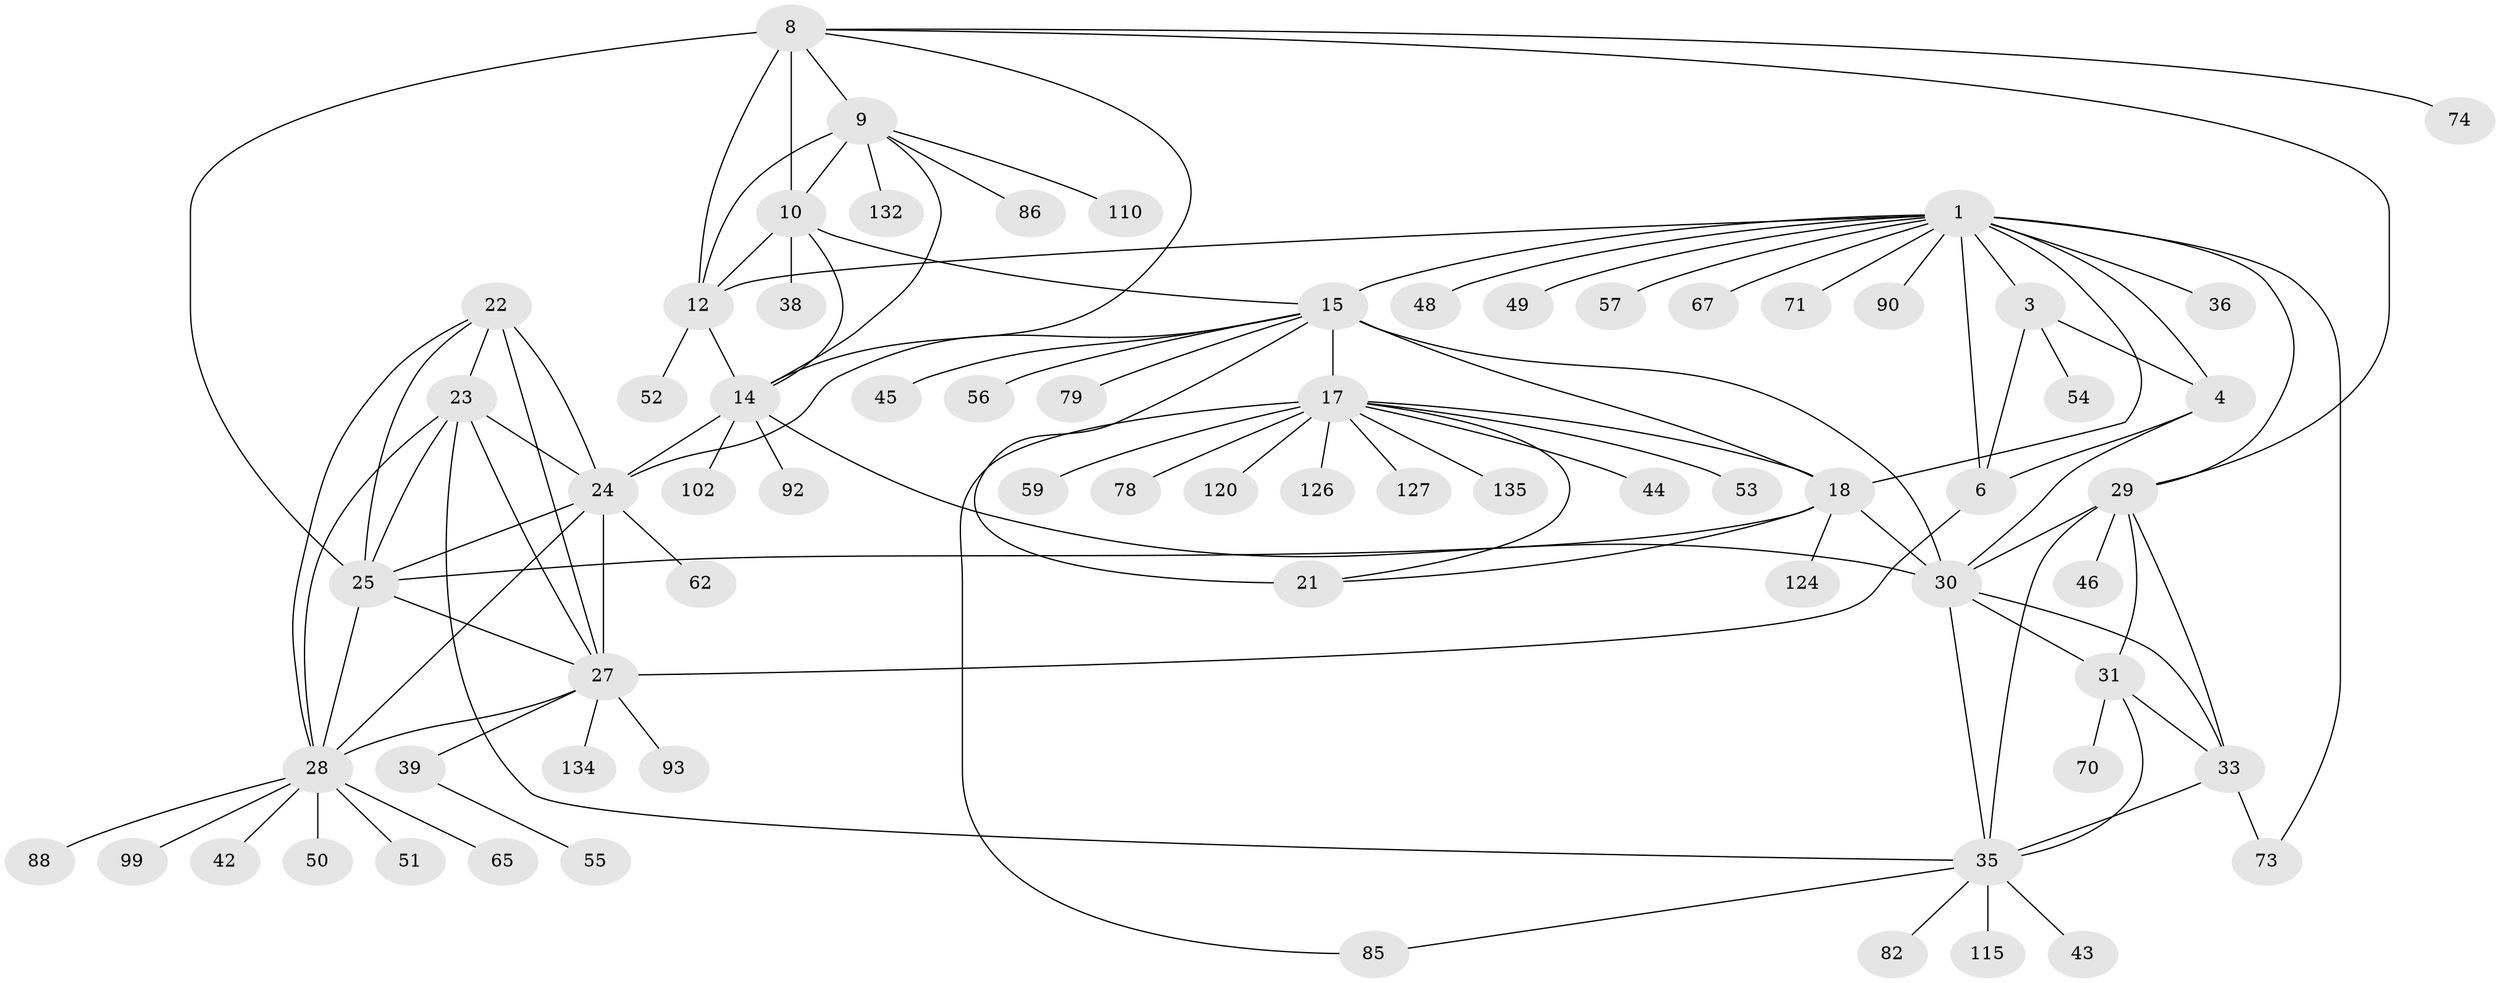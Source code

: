 // original degree distribution, {9: 0.0425531914893617, 11: 0.0425531914893617, 7: 0.03546099290780142, 8: 0.04964539007092199, 12: 0.028368794326241134, 6: 0.014184397163120567, 10: 0.028368794326241134, 15: 0.0070921985815602835, 1: 0.574468085106383, 3: 0.03546099290780142, 2: 0.14184397163120568}
// Generated by graph-tools (version 1.1) at 2025/15/03/09/25 04:15:47]
// undirected, 70 vertices, 111 edges
graph export_dot {
graph [start="1"]
  node [color=gray90,style=filled];
  1 [super="+2"];
  3;
  4 [super="+100"];
  6 [super="+7+83"];
  8 [super="+89+11+61+68+60"];
  9;
  10 [super="+114+103+81"];
  12 [super="+13"];
  14;
  15 [super="+77+16"];
  17;
  18 [super="+19"];
  21 [super="+69"];
  22 [super="+123+140"];
  23;
  24 [super="+75+26+104+118+76"];
  25;
  27;
  28;
  29 [super="+138+130+72+34"];
  30 [super="+96+32+47"];
  31 [super="+116"];
  33 [super="+63+131+106"];
  35;
  36;
  38 [super="+97+113"];
  39 [super="+66"];
  42;
  43;
  44;
  45 [super="+91"];
  46;
  48;
  49;
  50;
  51;
  52;
  53;
  54 [super="+141"];
  55;
  56;
  57;
  59;
  62;
  65;
  67;
  70;
  71;
  73;
  74;
  78 [super="+105+84"];
  79;
  82;
  85 [super="+107"];
  86 [super="+121"];
  88;
  90;
  92;
  93;
  99;
  102;
  110;
  115;
  120;
  124;
  126;
  127;
  132;
  134;
  135;
  1 -- 3 [weight=3];
  1 -- 4 [weight=3];
  1 -- 6 [weight=6];
  1 -- 48;
  1 -- 71;
  1 -- 90;
  1 -- 67;
  1 -- 36;
  1 -- 73;
  1 -- 12;
  1 -- 15;
  1 -- 49;
  1 -- 18 [weight=2];
  1 -- 57;
  1 -- 29;
  3 -- 4;
  3 -- 6 [weight=2];
  3 -- 54;
  4 -- 6 [weight=2];
  4 -- 30;
  6 -- 27;
  8 -- 9 [weight=2];
  8 -- 10 [weight=2];
  8 -- 12 [weight=4];
  8 -- 14 [weight=2];
  8 -- 74;
  8 -- 25;
  8 -- 29;
  9 -- 10;
  9 -- 12 [weight=2];
  9 -- 14;
  9 -- 86;
  9 -- 110;
  9 -- 132;
  10 -- 12 [weight=2];
  10 -- 14;
  10 -- 38;
  10 -- 15;
  12 -- 14 [weight=2];
  12 -- 52;
  14 -- 92;
  14 -- 102;
  14 -- 24;
  14 -- 30;
  15 -- 17 [weight=3];
  15 -- 18 [weight=6];
  15 -- 21 [weight=3];
  15 -- 30 [weight=2];
  15 -- 45;
  15 -- 79;
  15 -- 56;
  15 -- 24;
  17 -- 18 [weight=2];
  17 -- 21;
  17 -- 44;
  17 -- 53;
  17 -- 59;
  17 -- 78;
  17 -- 85;
  17 -- 120;
  17 -- 126;
  17 -- 127;
  17 -- 135;
  18 -- 21 [weight=2];
  18 -- 25;
  18 -- 124;
  18 -- 30;
  22 -- 23;
  22 -- 24 [weight=2];
  22 -- 25;
  22 -- 27;
  22 -- 28;
  23 -- 24 [weight=2];
  23 -- 25;
  23 -- 27;
  23 -- 28;
  23 -- 35;
  24 -- 25 [weight=2];
  24 -- 27 [weight=2];
  24 -- 28 [weight=2];
  24 -- 62;
  25 -- 27;
  25 -- 28;
  27 -- 28;
  27 -- 39;
  27 -- 93;
  27 -- 134;
  28 -- 42;
  28 -- 50;
  28 -- 51;
  28 -- 65;
  28 -- 88;
  28 -- 99;
  29 -- 30 [weight=4];
  29 -- 31 [weight=2];
  29 -- 33 [weight=2];
  29 -- 35 [weight=2];
  29 -- 46;
  30 -- 31 [weight=2];
  30 -- 33 [weight=2];
  30 -- 35 [weight=2];
  31 -- 33;
  31 -- 35;
  31 -- 70;
  33 -- 35;
  33 -- 73;
  35 -- 43;
  35 -- 82;
  35 -- 85;
  35 -- 115;
  39 -- 55;
}
